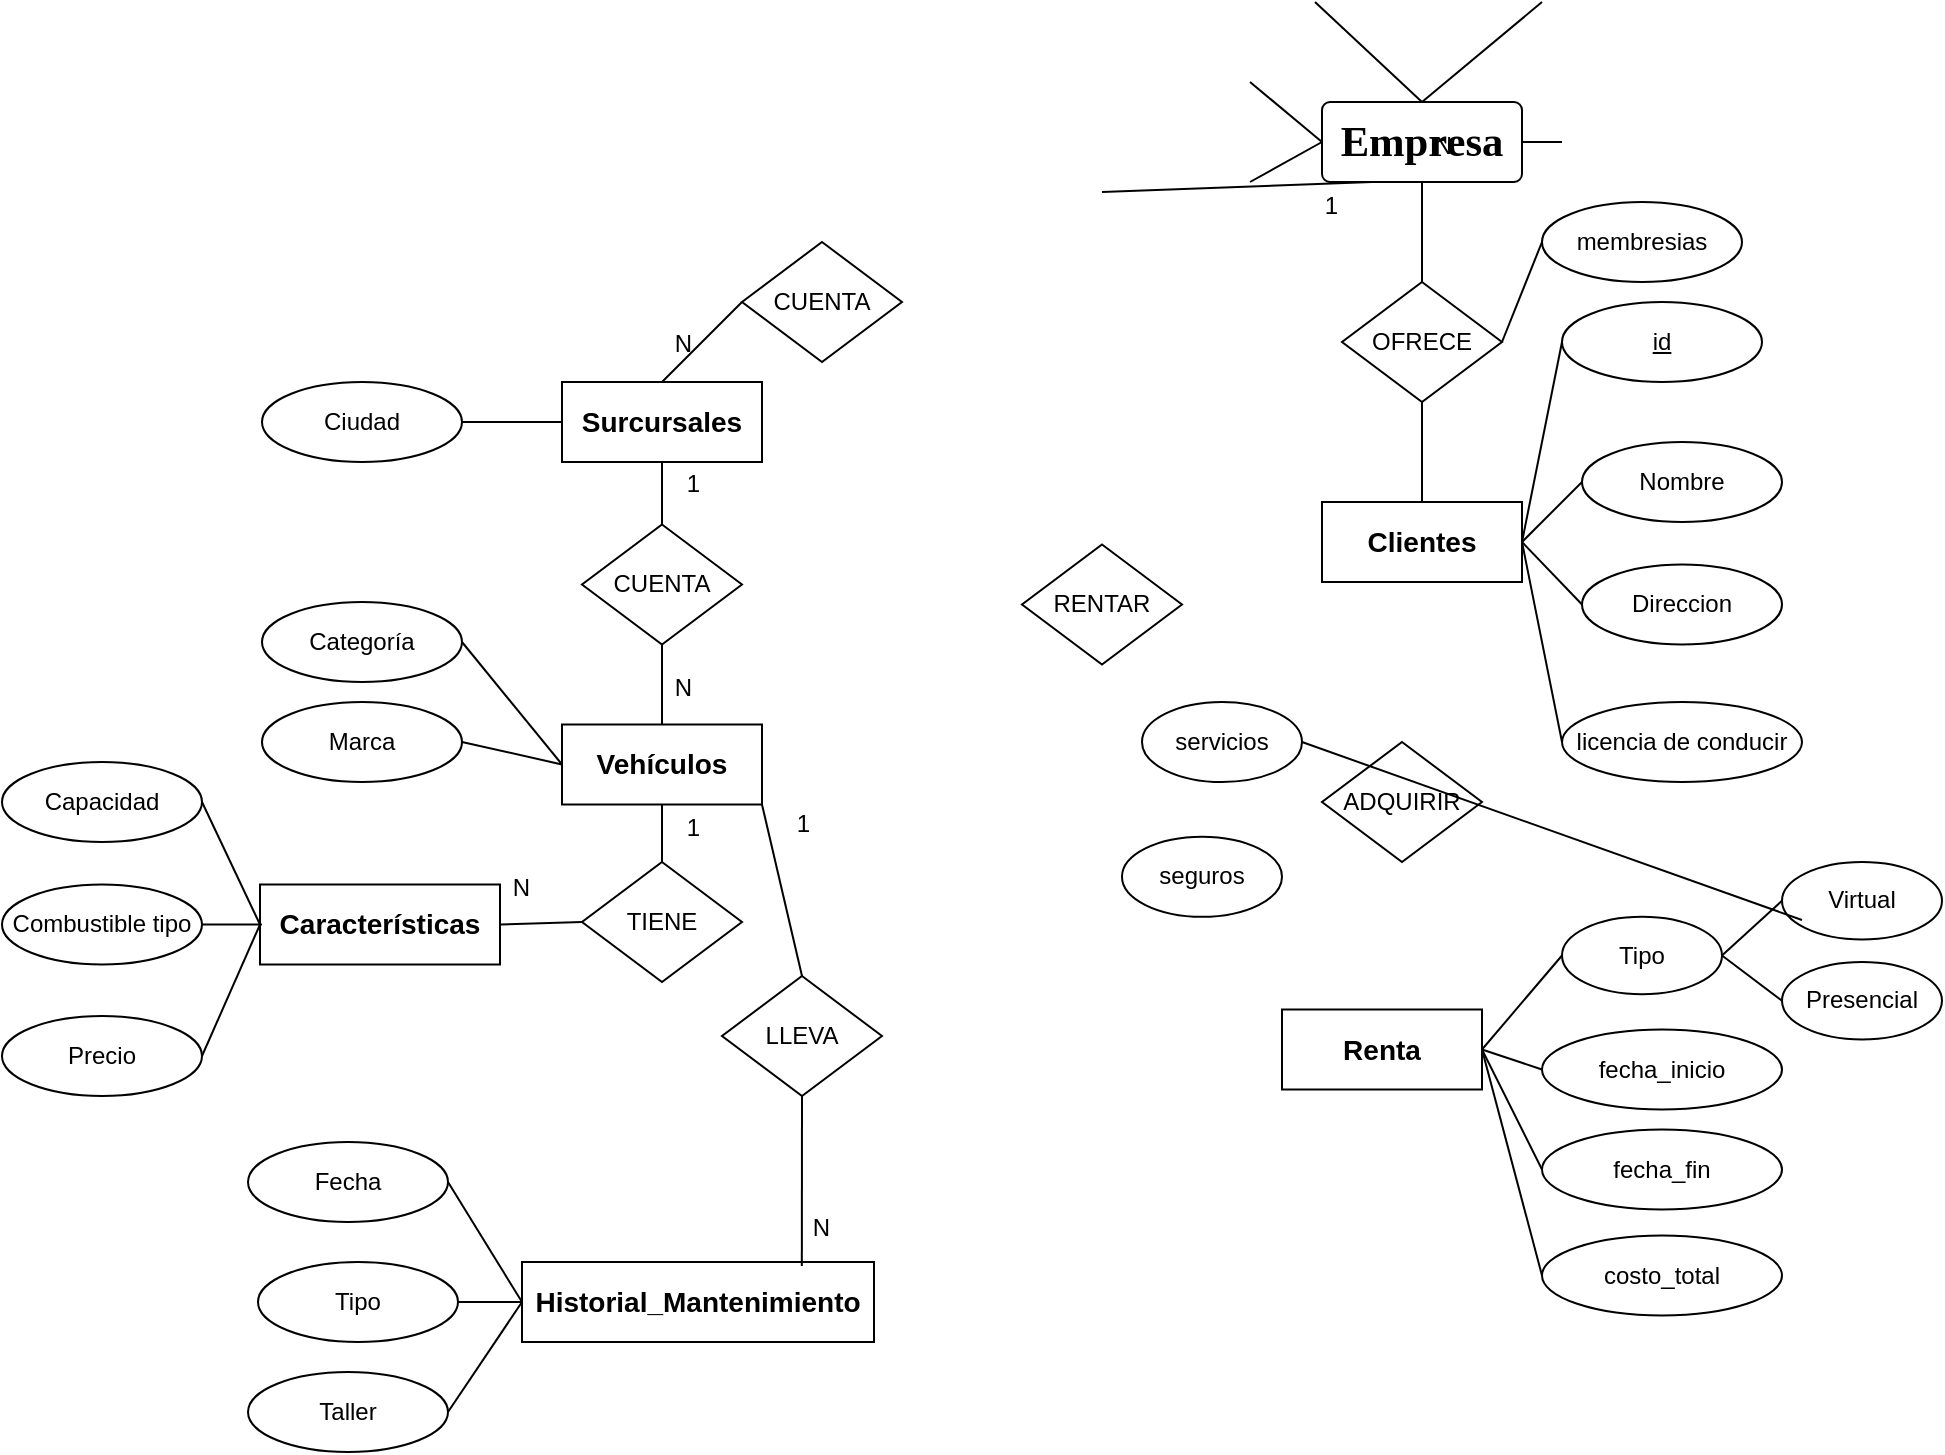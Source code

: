 <mxfile version="26.2.10">
  <diagram name="Página-1" id="6qUg1oYqnROrhwcaI_9E">
    <mxGraphModel dx="1428" dy="777" grid="1" gridSize="10" guides="1" tooltips="1" connect="1" arrows="1" fold="1" page="1" pageScale="1" pageWidth="827" pageHeight="1169" math="0" shadow="0">
      <root>
        <mxCell id="0" />
        <mxCell id="1" parent="0" />
        <mxCell id="Achjpn-_XmZuxDq3fCtZ-10" value="" style="endArrow=none;html=1;rounded=0;exitX=0.5;exitY=1;exitDx=0;exitDy=0;entryX=0.5;entryY=0;entryDx=0;entryDy=0;" parent="1" target="Achjpn-_XmZuxDq3fCtZ-17" edge="1">
          <mxGeometry relative="1" as="geometry">
            <mxPoint x="666.5" y="40" as="sourcePoint" />
            <mxPoint x="700" y="70" as="targetPoint" />
          </mxGeometry>
        </mxCell>
        <mxCell id="Achjpn-_XmZuxDq3fCtZ-11" value="" style="endArrow=none;html=1;rounded=0;exitX=1;exitY=0.5;exitDx=0;exitDy=0;entryX=0;entryY=0.5;entryDx=0;entryDy=0;" parent="1" target="Achjpn-_XmZuxDq3fCtZ-17" edge="1">
          <mxGeometry relative="1" as="geometry">
            <mxPoint x="634" y="130" as="sourcePoint" />
            <mxPoint x="660" y="120" as="targetPoint" />
          </mxGeometry>
        </mxCell>
        <mxCell id="Achjpn-_XmZuxDq3fCtZ-17" value="&lt;div style=&quot;text-align: left;&quot;&gt;&lt;font face=&quot;Times New Roman, Times New Roman_EmbeddedFont, Times New Roman_MSFontService, serif&quot;&gt;&lt;span style=&quot;font-size: 21.333px; font-variant-ligatures: none; white-space-collapse: preserve; background-color: rgb(255, 255, 255);&quot;&gt;&lt;b&gt;Empresa&lt;/b&gt;&lt;/span&gt;&lt;/font&gt;&lt;/div&gt;" style="rounded=1;arcSize=10;whiteSpace=wrap;html=1;align=center;" parent="1" vertex="1">
          <mxGeometry x="670" y="90" width="100" height="40" as="geometry" />
        </mxCell>
        <mxCell id="Achjpn-_XmZuxDq3fCtZ-24" value="" style="endArrow=none;html=1;rounded=0;exitX=1;exitY=0.5;exitDx=0;exitDy=0;entryX=0;entryY=0.5;entryDx=0;entryDy=0;" parent="1" target="Achjpn-_XmZuxDq3fCtZ-17" edge="1">
          <mxGeometry relative="1" as="geometry">
            <mxPoint x="634" y="80" as="sourcePoint" />
            <mxPoint x="650" y="100" as="targetPoint" />
          </mxGeometry>
        </mxCell>
        <mxCell id="Achjpn-_XmZuxDq3fCtZ-28" value="CUENTA" style="shape=rhombus;perimeter=rhombusPerimeter;whiteSpace=wrap;html=1;align=center;" parent="1" vertex="1">
          <mxGeometry x="380" y="160" width="80" height="60" as="geometry" />
        </mxCell>
        <mxCell id="Achjpn-_XmZuxDq3fCtZ-29" value="" style="endArrow=none;html=1;rounded=0;exitX=1;exitY=0;exitDx=0;exitDy=0;entryX=0.25;entryY=1;entryDx=0;entryDy=0;" parent="1" target="Achjpn-_XmZuxDq3fCtZ-17" edge="1">
          <mxGeometry relative="1" as="geometry">
            <mxPoint x="560" y="135" as="sourcePoint" />
            <mxPoint x="680" y="150" as="targetPoint" />
          </mxGeometry>
        </mxCell>
        <mxCell id="Achjpn-_XmZuxDq3fCtZ-30" value="1" style="resizable=0;html=1;whiteSpace=wrap;align=right;verticalAlign=bottom;" parent="Achjpn-_XmZuxDq3fCtZ-29" connectable="0" vertex="1">
          <mxGeometry x="1" relative="1" as="geometry">
            <mxPoint x="-15" y="20" as="offset" />
          </mxGeometry>
        </mxCell>
        <mxCell id="Achjpn-_XmZuxDq3fCtZ-31" value="" style="endArrow=none;html=1;rounded=0;exitX=0;exitY=0.5;exitDx=0;exitDy=0;entryX=0.5;entryY=0;entryDx=0;entryDy=0;" parent="1" source="Achjpn-_XmZuxDq3fCtZ-28" target="hm5V5F6ZDs41xRnVWTLm-10" edge="1">
          <mxGeometry relative="1" as="geometry">
            <mxPoint x="560" y="180" as="sourcePoint" />
            <mxPoint x="396.5" y="250" as="targetPoint" />
          </mxGeometry>
        </mxCell>
        <mxCell id="Achjpn-_XmZuxDq3fCtZ-32" value="N" style="resizable=0;html=1;whiteSpace=wrap;align=right;verticalAlign=bottom;" parent="Achjpn-_XmZuxDq3fCtZ-31" connectable="0" vertex="1">
          <mxGeometry x="1" relative="1" as="geometry">
            <mxPoint x="16" y="-10" as="offset" />
          </mxGeometry>
        </mxCell>
        <mxCell id="Achjpn-_XmZuxDq3fCtZ-41" value="" style="endArrow=none;html=1;rounded=0;exitX=0.5;exitY=1;exitDx=0;exitDy=0;entryX=0.5;entryY=0;entryDx=0;entryDy=0;" parent="1" target="Achjpn-_XmZuxDq3fCtZ-17" edge="1">
          <mxGeometry relative="1" as="geometry">
            <mxPoint x="780" y="40" as="sourcePoint" />
            <mxPoint x="730" y="100" as="targetPoint" />
          </mxGeometry>
        </mxCell>
        <mxCell id="Achjpn-_XmZuxDq3fCtZ-67" value="" style="endArrow=none;html=1;rounded=0;entryX=1;entryY=0.5;entryDx=0;entryDy=0;" parent="1" target="Achjpn-_XmZuxDq3fCtZ-17" edge="1">
          <mxGeometry relative="1" as="geometry">
            <mxPoint x="790" y="110" as="sourcePoint" />
            <mxPoint x="730" y="100" as="targetPoint" />
          </mxGeometry>
        </mxCell>
        <mxCell id="Achjpn-_XmZuxDq3fCtZ-124" value="" style="endArrow=none;html=1;rounded=0;exitX=1;exitY=0.5;exitDx=0;exitDy=0;entryX=0;entryY=0.5;entryDx=0;entryDy=0;" parent="1" source="hm5V5F6ZDs41xRnVWTLm-8" target="hm5V5F6ZDs41xRnVWTLm-10" edge="1">
          <mxGeometry relative="1" as="geometry">
            <mxPoint x="240" y="230" as="sourcePoint" />
            <mxPoint x="296.5" y="250" as="targetPoint" />
          </mxGeometry>
        </mxCell>
        <mxCell id="Achjpn-_XmZuxDq3fCtZ-143" value="CUENTA" style="shape=rhombus;perimeter=rhombusPerimeter;whiteSpace=wrap;html=1;align=center;" parent="1" vertex="1">
          <mxGeometry x="300" y="301.25" width="80" height="60" as="geometry" />
        </mxCell>
        <mxCell id="Achjpn-_XmZuxDq3fCtZ-146" value="" style="endArrow=none;html=1;rounded=0;entryX=0.5;entryY=1;entryDx=0;entryDy=0;exitX=0.5;exitY=0;exitDx=0;exitDy=0;" parent="1" source="Achjpn-_XmZuxDq3fCtZ-143" target="hm5V5F6ZDs41xRnVWTLm-10" edge="1">
          <mxGeometry relative="1" as="geometry">
            <mxPoint x="380" y="320" as="sourcePoint" />
            <mxPoint x="346.5" y="270" as="targetPoint" />
          </mxGeometry>
        </mxCell>
        <mxCell id="Achjpn-_XmZuxDq3fCtZ-147" value="1" style="resizable=0;html=1;whiteSpace=wrap;align=right;verticalAlign=bottom;" parent="Achjpn-_XmZuxDq3fCtZ-146" connectable="0" vertex="1">
          <mxGeometry x="1" relative="1" as="geometry">
            <mxPoint x="20" y="20" as="offset" />
          </mxGeometry>
        </mxCell>
        <mxCell id="hm5V5F6ZDs41xRnVWTLm-3" value="&lt;div style=&quot;text-align: left;&quot;&gt;Direccion&lt;/div&gt;" style="ellipse;whiteSpace=wrap;html=1;align=center;" vertex="1" parent="1">
          <mxGeometry x="800" y="321.25" width="100" height="40" as="geometry" />
        </mxCell>
        <mxCell id="hm5V5F6ZDs41xRnVWTLm-4" value="&lt;font style=&quot;font-size: 14px;&quot;&gt;&lt;b&gt;Clientes&lt;/b&gt;&lt;/font&gt;" style="whiteSpace=wrap;html=1;align=center;" vertex="1" parent="1">
          <mxGeometry x="670" y="290" width="100" height="40" as="geometry" />
        </mxCell>
        <mxCell id="hm5V5F6ZDs41xRnVWTLm-5" value="&lt;div style=&quot;text-align: left;&quot;&gt;licencia de conducir&lt;/div&gt;" style="ellipse;whiteSpace=wrap;html=1;align=center;" vertex="1" parent="1">
          <mxGeometry x="790" y="390" width="120" height="40" as="geometry" />
        </mxCell>
        <mxCell id="hm5V5F6ZDs41xRnVWTLm-7" value="&lt;div style=&quot;text-align: left;&quot;&gt;Nombre&lt;/div&gt;" style="ellipse;whiteSpace=wrap;html=1;align=center;" vertex="1" parent="1">
          <mxGeometry x="800" y="260" width="100" height="40" as="geometry" />
        </mxCell>
        <mxCell id="hm5V5F6ZDs41xRnVWTLm-8" value="&lt;div style=&quot;text-align: left;&quot;&gt;Ciudad&lt;/div&gt;" style="ellipse;whiteSpace=wrap;html=1;align=center;" vertex="1" parent="1">
          <mxGeometry x="140" y="230" width="100" height="40" as="geometry" />
        </mxCell>
        <mxCell id="hm5V5F6ZDs41xRnVWTLm-10" value="&lt;span style=&quot;font-size: 14px;&quot;&gt;&lt;b&gt;Surcursales&lt;/b&gt;&lt;/span&gt;" style="whiteSpace=wrap;html=1;align=center;" vertex="1" parent="1">
          <mxGeometry x="290" y="230" width="100" height="40" as="geometry" />
        </mxCell>
        <mxCell id="hm5V5F6ZDs41xRnVWTLm-11" value="" style="endArrow=none;html=1;rounded=0;entryX=1;entryY=0.5;entryDx=0;entryDy=0;exitX=0;exitY=0.5;exitDx=0;exitDy=0;" edge="1" parent="1" source="hm5V5F6ZDs41xRnVWTLm-7" target="hm5V5F6ZDs41xRnVWTLm-4">
          <mxGeometry relative="1" as="geometry">
            <mxPoint x="680" y="311.25" as="sourcePoint" />
            <mxPoint x="750" y="391.25" as="targetPoint" />
          </mxGeometry>
        </mxCell>
        <mxCell id="hm5V5F6ZDs41xRnVWTLm-12" value="id" style="ellipse;whiteSpace=wrap;html=1;align=center;fontStyle=4;" vertex="1" parent="1">
          <mxGeometry x="790" y="190" width="100" height="40" as="geometry" />
        </mxCell>
        <mxCell id="hm5V5F6ZDs41xRnVWTLm-13" value="" style="endArrow=none;html=1;rounded=0;entryX=1;entryY=0.5;entryDx=0;entryDy=0;exitX=0;exitY=0.5;exitDx=0;exitDy=0;" edge="1" parent="1" source="hm5V5F6ZDs41xRnVWTLm-3" target="hm5V5F6ZDs41xRnVWTLm-4">
          <mxGeometry relative="1" as="geometry">
            <mxPoint x="810" y="220" as="sourcePoint" />
            <mxPoint x="780" y="300" as="targetPoint" />
          </mxGeometry>
        </mxCell>
        <mxCell id="hm5V5F6ZDs41xRnVWTLm-14" value="" style="endArrow=none;html=1;rounded=0;exitX=0;exitY=0.5;exitDx=0;exitDy=0;entryX=1;entryY=0.5;entryDx=0;entryDy=0;" edge="1" parent="1" source="hm5V5F6ZDs41xRnVWTLm-5" target="hm5V5F6ZDs41xRnVWTLm-4">
          <mxGeometry relative="1" as="geometry">
            <mxPoint x="810" y="280" as="sourcePoint" />
            <mxPoint x="770" y="290" as="targetPoint" />
          </mxGeometry>
        </mxCell>
        <mxCell id="hm5V5F6ZDs41xRnVWTLm-15" value="" style="endArrow=none;html=1;rounded=0;exitX=0;exitY=0.5;exitDx=0;exitDy=0;entryX=1;entryY=0.5;entryDx=0;entryDy=0;" edge="1" parent="1" source="hm5V5F6ZDs41xRnVWTLm-12" target="hm5V5F6ZDs41xRnVWTLm-4">
          <mxGeometry relative="1" as="geometry">
            <mxPoint x="810" y="330" as="sourcePoint" />
            <mxPoint x="780" y="300" as="targetPoint" />
          </mxGeometry>
        </mxCell>
        <mxCell id="hm5V5F6ZDs41xRnVWTLm-16" value="OFRECE" style="shape=rhombus;perimeter=rhombusPerimeter;whiteSpace=wrap;html=1;align=center;" vertex="1" parent="1">
          <mxGeometry x="680" y="180" width="80" height="60" as="geometry" />
        </mxCell>
        <mxCell id="hm5V5F6ZDs41xRnVWTLm-17" value="&lt;div style=&quot;text-align: left;&quot;&gt;membresias&lt;/div&gt;" style="ellipse;whiteSpace=wrap;html=1;align=center;" vertex="1" parent="1">
          <mxGeometry x="780" y="140" width="100" height="40" as="geometry" />
        </mxCell>
        <mxCell id="hm5V5F6ZDs41xRnVWTLm-18" value="" style="endArrow=none;html=1;rounded=0;exitX=0.5;exitY=0;exitDx=0;exitDy=0;entryX=0.5;entryY=1;entryDx=0;entryDy=0;" edge="1" parent="1" source="hm5V5F6ZDs41xRnVWTLm-16" target="Achjpn-_XmZuxDq3fCtZ-17">
          <mxGeometry relative="1" as="geometry">
            <mxPoint x="580" y="220" as="sourcePoint" />
            <mxPoint x="526.5" y="220" as="targetPoint" />
          </mxGeometry>
        </mxCell>
        <mxCell id="hm5V5F6ZDs41xRnVWTLm-19" value="N" style="resizable=0;html=1;whiteSpace=wrap;align=right;verticalAlign=bottom;" connectable="0" vertex="1" parent="hm5V5F6ZDs41xRnVWTLm-18">
          <mxGeometry x="1" relative="1" as="geometry">
            <mxPoint x="16" y="-10" as="offset" />
          </mxGeometry>
        </mxCell>
        <mxCell id="hm5V5F6ZDs41xRnVWTLm-20" value="" style="endArrow=none;html=1;rounded=0;exitX=0.5;exitY=0;exitDx=0;exitDy=0;entryX=0.5;entryY=1;entryDx=0;entryDy=0;" edge="1" parent="1" source="hm5V5F6ZDs41xRnVWTLm-4" target="hm5V5F6ZDs41xRnVWTLm-16">
          <mxGeometry relative="1" as="geometry">
            <mxPoint x="730" y="190" as="sourcePoint" />
            <mxPoint x="730" y="140" as="targetPoint" />
          </mxGeometry>
        </mxCell>
        <mxCell id="hm5V5F6ZDs41xRnVWTLm-22" value="" style="endArrow=none;html=1;rounded=0;exitX=0;exitY=0.5;exitDx=0;exitDy=0;entryX=1;entryY=0.5;entryDx=0;entryDy=0;" edge="1" parent="1" source="hm5V5F6ZDs41xRnVWTLm-17" target="hm5V5F6ZDs41xRnVWTLm-16">
          <mxGeometry relative="1" as="geometry">
            <mxPoint x="676.5" y="50" as="sourcePoint" />
            <mxPoint x="730" y="100" as="targetPoint" />
          </mxGeometry>
        </mxCell>
        <mxCell id="hm5V5F6ZDs41xRnVWTLm-23" value="&lt;span style=&quot;font-size: 14px;&quot;&gt;&lt;b&gt;&amp;nbsp;Vehículos&amp;nbsp;&lt;/b&gt;&lt;/span&gt;" style="whiteSpace=wrap;html=1;align=center;" vertex="1" parent="1">
          <mxGeometry x="290" y="401.25" width="100" height="40" as="geometry" />
        </mxCell>
        <mxCell id="hm5V5F6ZDs41xRnVWTLm-24" value="&lt;span style=&quot;font-size: 14px;&quot;&gt;&lt;b&gt;Historial_Mantenimiento&lt;/b&gt;&lt;/span&gt;" style="whiteSpace=wrap;html=1;align=center;" vertex="1" parent="1">
          <mxGeometry x="270" y="670" width="176" height="40" as="geometry" />
        </mxCell>
        <mxCell id="hm5V5F6ZDs41xRnVWTLm-25" value="&lt;div style=&quot;text-align: left;&quot;&gt;Fecha&lt;/div&gt;" style="ellipse;whiteSpace=wrap;html=1;align=center;" vertex="1" parent="1">
          <mxGeometry x="133" y="610" width="100" height="40" as="geometry" />
        </mxCell>
        <mxCell id="hm5V5F6ZDs41xRnVWTLm-26" value="&lt;div style=&quot;text-align: left;&quot;&gt;Tipo&lt;/div&gt;" style="ellipse;whiteSpace=wrap;html=1;align=center;" vertex="1" parent="1">
          <mxGeometry x="138" y="670" width="100" height="40" as="geometry" />
        </mxCell>
        <mxCell id="hm5V5F6ZDs41xRnVWTLm-27" value="&lt;div style=&quot;text-align: left;&quot;&gt;Taller&lt;/div&gt;" style="ellipse;whiteSpace=wrap;html=1;align=center;" vertex="1" parent="1">
          <mxGeometry x="133" y="725" width="100" height="40" as="geometry" />
        </mxCell>
        <mxCell id="hm5V5F6ZDs41xRnVWTLm-28" value="" style="endArrow=none;html=1;rounded=0;exitX=1;exitY=0.5;exitDx=0;exitDy=0;entryX=0;entryY=0.5;entryDx=0;entryDy=0;" edge="1" parent="1" source="hm5V5F6ZDs41xRnVWTLm-27" target="hm5V5F6ZDs41xRnVWTLm-24">
          <mxGeometry relative="1" as="geometry">
            <mxPoint x="584.5" y="270" as="sourcePoint" />
            <mxPoint x="638" y="320" as="targetPoint" />
          </mxGeometry>
        </mxCell>
        <mxCell id="hm5V5F6ZDs41xRnVWTLm-29" value="" style="endArrow=none;html=1;rounded=0;exitX=1;exitY=0.5;exitDx=0;exitDy=0;entryX=0;entryY=0.5;entryDx=0;entryDy=0;" edge="1" parent="1" source="hm5V5F6ZDs41xRnVWTLm-26" target="hm5V5F6ZDs41xRnVWTLm-24">
          <mxGeometry relative="1" as="geometry">
            <mxPoint x="338" y="780" as="sourcePoint" />
            <mxPoint x="278" y="700" as="targetPoint" />
          </mxGeometry>
        </mxCell>
        <mxCell id="hm5V5F6ZDs41xRnVWTLm-30" value="" style="endArrow=none;html=1;rounded=0;exitX=1;exitY=0.5;exitDx=0;exitDy=0;entryX=0;entryY=0.5;entryDx=0;entryDy=0;" edge="1" parent="1" source="hm5V5F6ZDs41xRnVWTLm-25" target="hm5V5F6ZDs41xRnVWTLm-24">
          <mxGeometry relative="1" as="geometry">
            <mxPoint x="258" y="770" as="sourcePoint" />
            <mxPoint x="278" y="700" as="targetPoint" />
          </mxGeometry>
        </mxCell>
        <mxCell id="hm5V5F6ZDs41xRnVWTLm-32" value="&lt;span style=&quot;font-size: 14px;&quot;&gt;&lt;b&gt;Renta&lt;/b&gt;&lt;/span&gt;" style="whiteSpace=wrap;html=1;align=center;" vertex="1" parent="1">
          <mxGeometry x="650" y="543.75" width="100" height="40" as="geometry" />
        </mxCell>
        <mxCell id="hm5V5F6ZDs41xRnVWTLm-33" value="LLEVA" style="shape=rhombus;perimeter=rhombusPerimeter;whiteSpace=wrap;html=1;align=center;" vertex="1" parent="1">
          <mxGeometry x="370" y="527" width="80" height="60" as="geometry" />
        </mxCell>
        <mxCell id="hm5V5F6ZDs41xRnVWTLm-34" value="" style="endArrow=none;html=1;rounded=0;exitX=0.5;exitY=1;exitDx=0;exitDy=0;entryX=0.5;entryY=0;entryDx=0;entryDy=0;" edge="1" parent="1" source="Achjpn-_XmZuxDq3fCtZ-143" target="hm5V5F6ZDs41xRnVWTLm-23">
          <mxGeometry relative="1" as="geometry">
            <mxPoint x="424" y="180" as="sourcePoint" />
            <mxPoint x="406.5" y="260" as="targetPoint" />
          </mxGeometry>
        </mxCell>
        <mxCell id="hm5V5F6ZDs41xRnVWTLm-35" value="N" style="resizable=0;html=1;whiteSpace=wrap;align=right;verticalAlign=bottom;" connectable="0" vertex="1" parent="hm5V5F6ZDs41xRnVWTLm-34">
          <mxGeometry x="1" relative="1" as="geometry">
            <mxPoint x="16" y="-10" as="offset" />
          </mxGeometry>
        </mxCell>
        <mxCell id="hm5V5F6ZDs41xRnVWTLm-36" value="&lt;div style=&quot;text-align: left;&quot;&gt;Categoría&lt;/div&gt;" style="ellipse;whiteSpace=wrap;html=1;align=center;" vertex="1" parent="1">
          <mxGeometry x="140" y="340" width="100" height="40" as="geometry" />
        </mxCell>
        <mxCell id="hm5V5F6ZDs41xRnVWTLm-37" value="" style="endArrow=none;html=1;rounded=0;exitX=1;exitY=0.5;exitDx=0;exitDy=0;entryX=0;entryY=0.5;entryDx=0;entryDy=0;" edge="1" parent="1" source="hm5V5F6ZDs41xRnVWTLm-36" target="hm5V5F6ZDs41xRnVWTLm-23">
          <mxGeometry relative="1" as="geometry">
            <mxPoint x="250" y="260" as="sourcePoint" />
            <mxPoint x="300" y="260" as="targetPoint" />
          </mxGeometry>
        </mxCell>
        <mxCell id="hm5V5F6ZDs41xRnVWTLm-38" value="&lt;div style=&quot;text-align: left;&quot;&gt;Marca&lt;/div&gt;" style="ellipse;whiteSpace=wrap;html=1;align=center;" vertex="1" parent="1">
          <mxGeometry x="140" y="390" width="100" height="40" as="geometry" />
        </mxCell>
        <mxCell id="hm5V5F6ZDs41xRnVWTLm-40" value="" style="endArrow=none;html=1;rounded=0;exitX=1;exitY=0.5;exitDx=0;exitDy=0;entryX=0;entryY=0.5;entryDx=0;entryDy=0;" edge="1" parent="1" source="hm5V5F6ZDs41xRnVWTLm-38" target="hm5V5F6ZDs41xRnVWTLm-23">
          <mxGeometry relative="1" as="geometry">
            <mxPoint x="250" y="370" as="sourcePoint" />
            <mxPoint x="300" y="431" as="targetPoint" />
          </mxGeometry>
        </mxCell>
        <mxCell id="hm5V5F6ZDs41xRnVWTLm-42" value="" style="endArrow=none;html=1;rounded=0;exitX=1;exitY=0.5;exitDx=0;exitDy=0;entryX=0;entryY=0.5;entryDx=0;entryDy=0;" edge="1" parent="1" source="hm5V5F6ZDs41xRnVWTLm-43" target="hm5V5F6ZDs41xRnVWTLm-47">
          <mxGeometry relative="1" as="geometry">
            <mxPoint x="240" y="461.25" as="sourcePoint" />
            <mxPoint x="300" y="431" as="targetPoint" />
          </mxGeometry>
        </mxCell>
        <mxCell id="hm5V5F6ZDs41xRnVWTLm-43" value="&lt;div style=&quot;text-align: left;&quot;&gt;Capacidad&lt;/div&gt;" style="ellipse;whiteSpace=wrap;html=1;align=center;" vertex="1" parent="1">
          <mxGeometry x="10" y="420" width="100" height="40" as="geometry" />
        </mxCell>
        <mxCell id="hm5V5F6ZDs41xRnVWTLm-45" value="&lt;div style=&quot;text-align: left;&quot;&gt;Combustible tipo&lt;/div&gt;" style="ellipse;whiteSpace=wrap;html=1;align=center;" vertex="1" parent="1">
          <mxGeometry x="10" y="481.25" width="100" height="40" as="geometry" />
        </mxCell>
        <mxCell id="hm5V5F6ZDs41xRnVWTLm-46" value="&lt;div style=&quot;text-align: left;&quot;&gt;Precio&lt;/div&gt;" style="ellipse;whiteSpace=wrap;html=1;align=center;" vertex="1" parent="1">
          <mxGeometry x="10" y="547" width="100" height="40" as="geometry" />
        </mxCell>
        <mxCell id="hm5V5F6ZDs41xRnVWTLm-47" value="&lt;span style=&quot;text-align: left;&quot;&gt;&lt;b&gt;&lt;font style=&quot;font-size: 14px;&quot;&gt;Características&lt;/font&gt;&lt;/b&gt;&lt;/span&gt;" style="whiteSpace=wrap;html=1;align=center;" vertex="1" parent="1">
          <mxGeometry x="139" y="481.25" width="120" height="40" as="geometry" />
        </mxCell>
        <mxCell id="hm5V5F6ZDs41xRnVWTLm-49" value="" style="endArrow=none;html=1;rounded=0;exitX=1;exitY=0.5;exitDx=0;exitDy=0;entryX=0.008;entryY=0.5;entryDx=0;entryDy=0;entryPerimeter=0;" edge="1" parent="1" source="hm5V5F6ZDs41xRnVWTLm-45" target="hm5V5F6ZDs41xRnVWTLm-47">
          <mxGeometry relative="1" as="geometry">
            <mxPoint x="120" y="450" as="sourcePoint" />
            <mxPoint x="149" y="511" as="targetPoint" />
          </mxGeometry>
        </mxCell>
        <mxCell id="hm5V5F6ZDs41xRnVWTLm-50" value="" style="endArrow=none;html=1;rounded=0;exitX=1;exitY=0.5;exitDx=0;exitDy=0;entryX=0;entryY=0.5;entryDx=0;entryDy=0;" edge="1" parent="1" source="hm5V5F6ZDs41xRnVWTLm-46" target="hm5V5F6ZDs41xRnVWTLm-47">
          <mxGeometry relative="1" as="geometry">
            <mxPoint x="120" y="511" as="sourcePoint" />
            <mxPoint x="150" y="511" as="targetPoint" />
          </mxGeometry>
        </mxCell>
        <mxCell id="hm5V5F6ZDs41xRnVWTLm-51" value="TIENE" style="shape=rhombus;perimeter=rhombusPerimeter;whiteSpace=wrap;html=1;align=center;" vertex="1" parent="1">
          <mxGeometry x="300" y="470" width="80" height="60" as="geometry" />
        </mxCell>
        <mxCell id="hm5V5F6ZDs41xRnVWTLm-52" value="" style="endArrow=none;html=1;rounded=0;entryX=0.5;entryY=1;entryDx=0;entryDy=0;exitX=0.5;exitY=0;exitDx=0;exitDy=0;" edge="1" parent="1" source="hm5V5F6ZDs41xRnVWTLm-51" target="hm5V5F6ZDs41xRnVWTLm-23">
          <mxGeometry relative="1" as="geometry">
            <mxPoint x="380" y="499" as="sourcePoint" />
            <mxPoint x="340" y="449" as="targetPoint" />
          </mxGeometry>
        </mxCell>
        <mxCell id="hm5V5F6ZDs41xRnVWTLm-53" value="1" style="resizable=0;html=1;whiteSpace=wrap;align=right;verticalAlign=bottom;" connectable="0" vertex="1" parent="hm5V5F6ZDs41xRnVWTLm-52">
          <mxGeometry x="1" relative="1" as="geometry">
            <mxPoint x="20" y="20" as="offset" />
          </mxGeometry>
        </mxCell>
        <mxCell id="hm5V5F6ZDs41xRnVWTLm-54" value="" style="endArrow=none;html=1;rounded=0;exitX=0;exitY=0.5;exitDx=0;exitDy=0;entryX=1;entryY=0.5;entryDx=0;entryDy=0;" edge="1" parent="1" source="hm5V5F6ZDs41xRnVWTLm-51" target="hm5V5F6ZDs41xRnVWTLm-47">
          <mxGeometry relative="1" as="geometry">
            <mxPoint x="424" y="359" as="sourcePoint" />
            <mxPoint x="340" y="580" as="targetPoint" />
          </mxGeometry>
        </mxCell>
        <mxCell id="hm5V5F6ZDs41xRnVWTLm-55" value="N" style="resizable=0;html=1;whiteSpace=wrap;align=right;verticalAlign=bottom;" connectable="0" vertex="1" parent="hm5V5F6ZDs41xRnVWTLm-54">
          <mxGeometry x="1" relative="1" as="geometry">
            <mxPoint x="16" y="-10" as="offset" />
          </mxGeometry>
        </mxCell>
        <mxCell id="hm5V5F6ZDs41xRnVWTLm-56" value="&lt;div style=&quot;text-align: left;&quot;&gt;seguros&lt;/div&gt;" style="ellipse;whiteSpace=wrap;html=1;align=center;" vertex="1" parent="1">
          <mxGeometry x="570" y="457.38" width="80" height="40" as="geometry" />
        </mxCell>
        <mxCell id="hm5V5F6ZDs41xRnVWTLm-57" value="&lt;div style=&quot;text-align: left;&quot;&gt;servicios&lt;/div&gt;" style="ellipse;whiteSpace=wrap;html=1;align=center;" vertex="1" parent="1">
          <mxGeometry x="580" y="390" width="80" height="40" as="geometry" />
        </mxCell>
        <mxCell id="hm5V5F6ZDs41xRnVWTLm-58" value="" style="endArrow=none;html=1;rounded=0;entryX=1;entryY=1;entryDx=0;entryDy=0;exitX=0.5;exitY=0;exitDx=0;exitDy=0;" edge="1" parent="1" source="hm5V5F6ZDs41xRnVWTLm-33" target="hm5V5F6ZDs41xRnVWTLm-23">
          <mxGeometry relative="1" as="geometry">
            <mxPoint x="350" y="480" as="sourcePoint" />
            <mxPoint x="350" y="451" as="targetPoint" />
          </mxGeometry>
        </mxCell>
        <mxCell id="hm5V5F6ZDs41xRnVWTLm-59" value="1" style="resizable=0;html=1;whiteSpace=wrap;align=right;verticalAlign=bottom;" connectable="0" vertex="1" parent="hm5V5F6ZDs41xRnVWTLm-58">
          <mxGeometry x="1" relative="1" as="geometry">
            <mxPoint x="25" y="18" as="offset" />
          </mxGeometry>
        </mxCell>
        <mxCell id="hm5V5F6ZDs41xRnVWTLm-60" value="" style="endArrow=none;html=1;rounded=0;exitX=0.5;exitY=1;exitDx=0;exitDy=0;entryX=0.795;entryY=0.05;entryDx=0;entryDy=0;entryPerimeter=0;" edge="1" parent="1" source="hm5V5F6ZDs41xRnVWTLm-33" target="hm5V5F6ZDs41xRnVWTLm-24">
          <mxGeometry relative="1" as="geometry">
            <mxPoint x="384" y="617" as="sourcePoint" />
            <mxPoint x="243" y="541" as="targetPoint" />
          </mxGeometry>
        </mxCell>
        <mxCell id="hm5V5F6ZDs41xRnVWTLm-61" value="N" style="resizable=0;html=1;whiteSpace=wrap;align=right;verticalAlign=bottom;" connectable="0" vertex="1" parent="hm5V5F6ZDs41xRnVWTLm-60">
          <mxGeometry x="1" relative="1" as="geometry">
            <mxPoint x="16" y="-10" as="offset" />
          </mxGeometry>
        </mxCell>
        <mxCell id="hm5V5F6ZDs41xRnVWTLm-62" value="&lt;div style=&quot;text-align: left;&quot;&gt;fecha_inicio&lt;/div&gt;" style="ellipse;whiteSpace=wrap;html=1;align=center;" vertex="1" parent="1">
          <mxGeometry x="780" y="553.75" width="120" height="40" as="geometry" />
        </mxCell>
        <mxCell id="hm5V5F6ZDs41xRnVWTLm-63" value="&lt;div style=&quot;text-align: left;&quot;&gt;fecha_fin&lt;/div&gt;" style="ellipse;whiteSpace=wrap;html=1;align=center;" vertex="1" parent="1">
          <mxGeometry x="780" y="603.75" width="120" height="40" as="geometry" />
        </mxCell>
        <mxCell id="hm5V5F6ZDs41xRnVWTLm-64" value="&lt;div style=&quot;text-align: left;&quot;&gt;costo_total&lt;/div&gt;" style="ellipse;whiteSpace=wrap;html=1;align=center;" vertex="1" parent="1">
          <mxGeometry x="780" y="656.75" width="120" height="40" as="geometry" />
        </mxCell>
        <mxCell id="hm5V5F6ZDs41xRnVWTLm-65" value="RENTAR" style="shape=rhombus;perimeter=rhombusPerimeter;whiteSpace=wrap;html=1;align=center;" vertex="1" parent="1">
          <mxGeometry x="520" y="311.25" width="80" height="60" as="geometry" />
        </mxCell>
        <mxCell id="hm5V5F6ZDs41xRnVWTLm-66" value="&lt;div style=&quot;text-align: left;&quot;&gt;Tipo&lt;/div&gt;" style="ellipse;whiteSpace=wrap;html=1;align=center;" vertex="1" parent="1">
          <mxGeometry x="790" y="497.38" width="80" height="38.75" as="geometry" />
        </mxCell>
        <mxCell id="hm5V5F6ZDs41xRnVWTLm-67" value="&lt;div style=&quot;text-align: left;&quot;&gt;Virtual&lt;/div&gt;" style="ellipse;whiteSpace=wrap;html=1;align=center;" vertex="1" parent="1">
          <mxGeometry x="900" y="470" width="80" height="38.75" as="geometry" />
        </mxCell>
        <mxCell id="hm5V5F6ZDs41xRnVWTLm-68" value="&lt;div style=&quot;text-align: left;&quot;&gt;Presencial&lt;/div&gt;" style="ellipse;whiteSpace=wrap;html=1;align=center;" vertex="1" parent="1">
          <mxGeometry x="900" y="520" width="80" height="38.75" as="geometry" />
        </mxCell>
        <mxCell id="hm5V5F6ZDs41xRnVWTLm-69" value="" style="endArrow=none;html=1;rounded=0;exitX=0;exitY=0.5;exitDx=0;exitDy=0;entryX=1;entryY=0.5;entryDx=0;entryDy=0;" edge="1" parent="1" source="hm5V5F6ZDs41xRnVWTLm-66" target="hm5V5F6ZDs41xRnVWTLm-32">
          <mxGeometry relative="1" as="geometry">
            <mxPoint x="940" y="436.75" as="sourcePoint" />
            <mxPoint x="920" y="336.75" as="targetPoint" />
          </mxGeometry>
        </mxCell>
        <mxCell id="hm5V5F6ZDs41xRnVWTLm-70" value="" style="endArrow=none;html=1;rounded=0;exitX=0;exitY=0.5;exitDx=0;exitDy=0;entryX=1;entryY=0.5;entryDx=0;entryDy=0;" edge="1" parent="1" source="hm5V5F6ZDs41xRnVWTLm-67" target="hm5V5F6ZDs41xRnVWTLm-66">
          <mxGeometry relative="1" as="geometry">
            <mxPoint x="940" y="436.75" as="sourcePoint" />
            <mxPoint x="920" y="336.75" as="targetPoint" />
          </mxGeometry>
        </mxCell>
        <mxCell id="hm5V5F6ZDs41xRnVWTLm-71" value="" style="endArrow=none;html=1;rounded=0;exitX=0;exitY=0.5;exitDx=0;exitDy=0;entryX=1;entryY=0.5;entryDx=0;entryDy=0;" edge="1" parent="1" source="hm5V5F6ZDs41xRnVWTLm-68" target="hm5V5F6ZDs41xRnVWTLm-66">
          <mxGeometry relative="1" as="geometry">
            <mxPoint x="900" y="499.75" as="sourcePoint" />
            <mxPoint x="880" y="526.75" as="targetPoint" />
          </mxGeometry>
        </mxCell>
        <mxCell id="hm5V5F6ZDs41xRnVWTLm-72" value="" style="endArrow=none;html=1;rounded=0;exitX=0;exitY=0.5;exitDx=0;exitDy=0;entryX=1;entryY=0.5;entryDx=0;entryDy=0;" edge="1" parent="1" source="hm5V5F6ZDs41xRnVWTLm-62" target="hm5V5F6ZDs41xRnVWTLm-32">
          <mxGeometry relative="1" as="geometry">
            <mxPoint x="800" y="526.75" as="sourcePoint" />
            <mxPoint x="760" y="573.75" as="targetPoint" />
          </mxGeometry>
        </mxCell>
        <mxCell id="hm5V5F6ZDs41xRnVWTLm-73" value="" style="endArrow=none;html=1;rounded=0;exitX=0;exitY=0.5;exitDx=0;exitDy=0;entryX=1;entryY=0.5;entryDx=0;entryDy=0;" edge="1" parent="1" source="hm5V5F6ZDs41xRnVWTLm-63" target="hm5V5F6ZDs41xRnVWTLm-32">
          <mxGeometry relative="1" as="geometry">
            <mxPoint x="790" y="583.75" as="sourcePoint" />
            <mxPoint x="760" y="573.75" as="targetPoint" />
          </mxGeometry>
        </mxCell>
        <mxCell id="hm5V5F6ZDs41xRnVWTLm-74" value="" style="endArrow=none;html=1;rounded=0;exitX=0;exitY=0.5;exitDx=0;exitDy=0;entryX=1;entryY=0.5;entryDx=0;entryDy=0;" edge="1" parent="1" source="hm5V5F6ZDs41xRnVWTLm-64" target="hm5V5F6ZDs41xRnVWTLm-32">
          <mxGeometry relative="1" as="geometry">
            <mxPoint x="790" y="633.75" as="sourcePoint" />
            <mxPoint x="760" y="573.75" as="targetPoint" />
          </mxGeometry>
        </mxCell>
        <mxCell id="hm5V5F6ZDs41xRnVWTLm-75" value="ADQUIRIR" style="shape=rhombus;perimeter=rhombusPerimeter;whiteSpace=wrap;html=1;align=center;" vertex="1" parent="1">
          <mxGeometry x="670" y="410" width="80" height="60" as="geometry" />
        </mxCell>
        <mxCell id="hm5V5F6ZDs41xRnVWTLm-77" value="" style="endArrow=none;html=1;rounded=0;exitX=0;exitY=0.5;exitDx=0;exitDy=0;entryX=1;entryY=0.5;entryDx=0;entryDy=0;" edge="1" parent="1" target="hm5V5F6ZDs41xRnVWTLm-57">
          <mxGeometry relative="1" as="geometry">
            <mxPoint x="910" y="499" as="sourcePoint" />
            <mxPoint x="880" y="527" as="targetPoint" />
          </mxGeometry>
        </mxCell>
      </root>
    </mxGraphModel>
  </diagram>
</mxfile>
